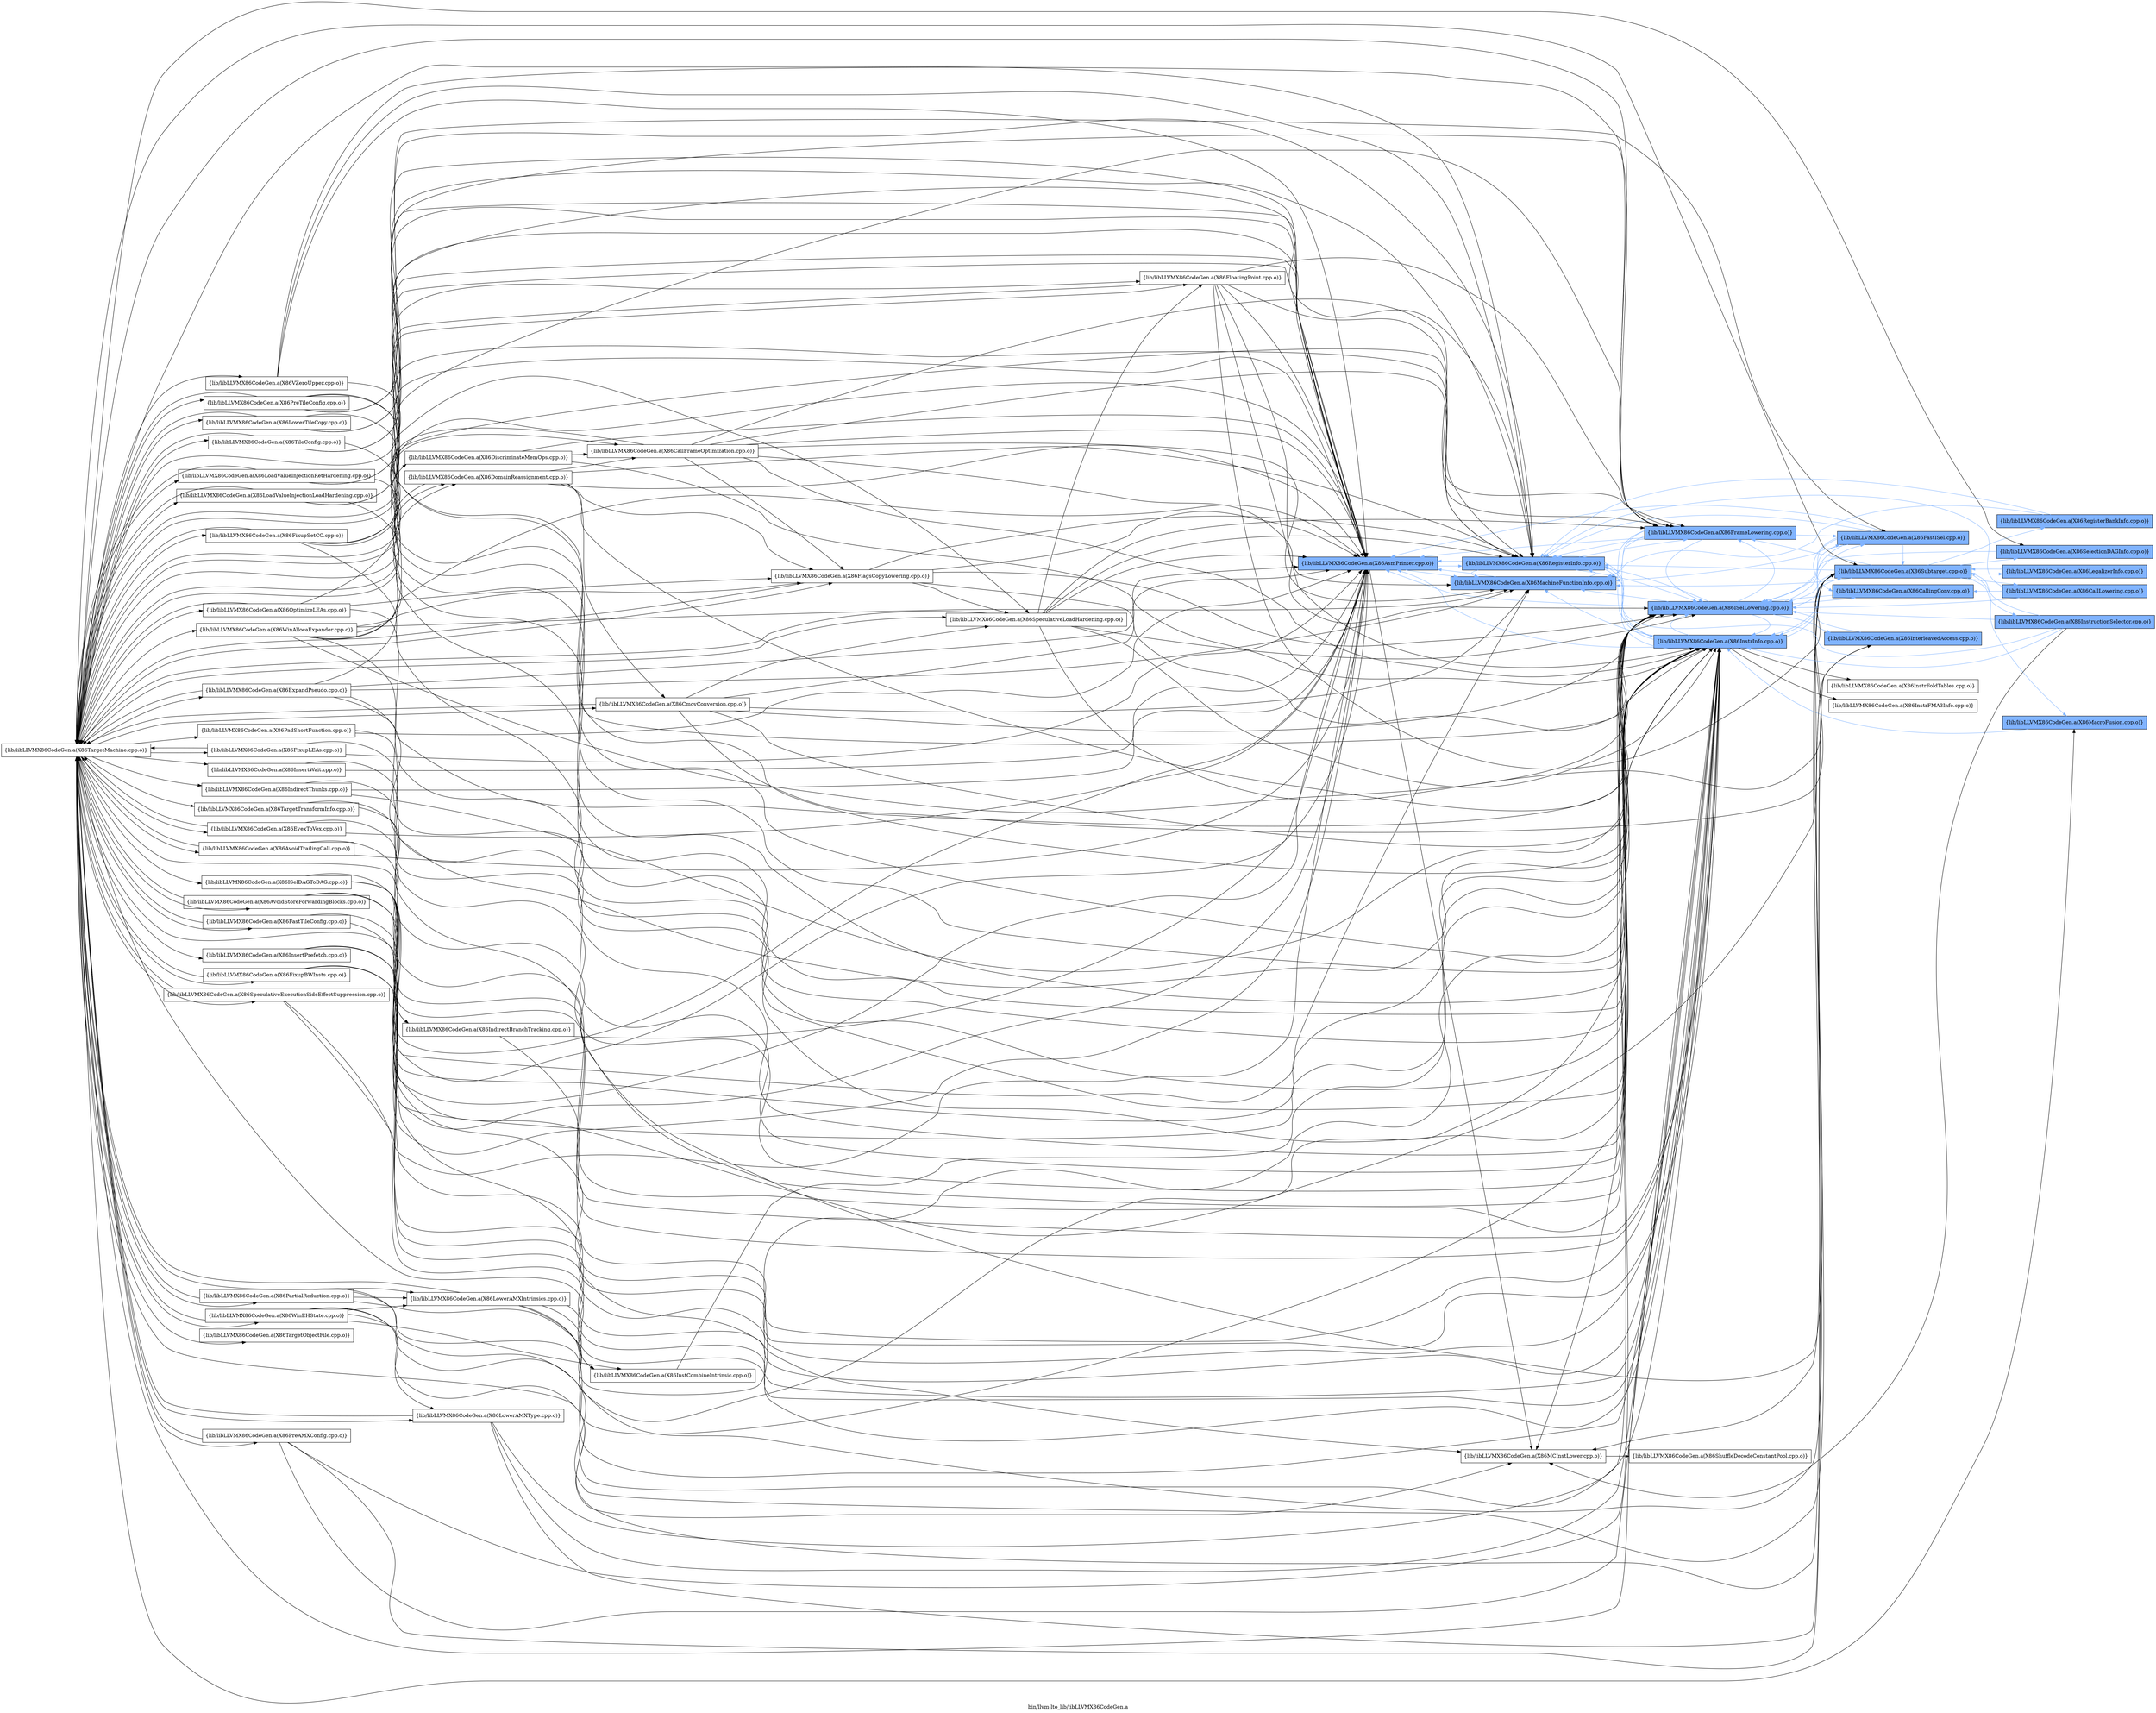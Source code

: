 digraph "bin/llvm-lto_lib/libLLVMX86CodeGen.a" {
	label="bin/llvm-lto_lib/libLLVMX86CodeGen.a";
	rankdir=LR;
	{ rank=same; Node0x557d850bb948;  }
	{ rank=same; Node0x557d850adca8; Node0x557d850acf88; Node0x557d850ad758;  }
	{ rank=same; Node0x557d850aa1e8; Node0x557d850c1348; Node0x557d850a7588; Node0x557d850a7038;  }
	{ rank=same; Node0x557d850c20b8; Node0x557d850a6ae8; Node0x557d850a5c88; Node0x557d850a94c8; Node0x557d850a7cb8; Node0x557d850a63b8;  }

	Node0x557d850bb948 [shape=record,shape=box,group=1,style=filled,fillcolor="0.600000 0.5 1",label="{lib/libLLVMX86CodeGen.a(X86AsmPrinter.cpp.o)}"];
	Node0x557d850bb948 -> Node0x557d850adca8;
	Node0x557d850bb948 -> Node0x557d850acf88[color="0.600000 0.5 1"];
	Node0x557d850bb948 -> Node0x557d850ad758[color="0.600000 0.5 1"];
	Node0x557d850b0ef8 [shape=record,shape=box,group=0,label="{lib/libLLVMX86CodeGen.a(X86TargetMachine.cpp.o)}"];
	Node0x557d850b0ef8 -> Node0x557d850bb948;
	Node0x557d850b0ef8 -> Node0x557d850adca8;
	Node0x557d850b0ef8 -> Node0x557d850ad758;
	Node0x557d850b0ef8 -> Node0x557d850b2cf8;
	Node0x557d850b0ef8 -> Node0x557d850b3478;
	Node0x557d850b0ef8 -> Node0x557d850b3ba8;
	Node0x557d850b0ef8 -> Node0x557d850b4148;
	Node0x557d850b0ef8 -> Node0x557d850af918;
	Node0x557d850b0ef8 -> Node0x557d850aff58;
	Node0x557d850b0ef8 -> Node0x557d850b0728;
	Node0x557d850b0ef8 -> Node0x557d850b0f98;
	Node0x557d850b0ef8 -> Node0x557d850b1718;
	Node0x557d850b0ef8 -> Node0x557d850b1ee8;
	Node0x557d850b0ef8 -> Node0x557d850ad708;
	Node0x557d850b0ef8 -> Node0x557d850c1348;
	Node0x557d850b0ef8 -> Node0x557d850a7588;
	Node0x557d850b0ef8 -> Node0x557d850a7038;
	Node0x557d850b0ef8 -> Node0x557d850a94c8;
	Node0x557d850b0ef8 -> Node0x557d850a9c98;
	Node0x557d850b0ef8 -> Node0x557d850b1678;
	Node0x557d850b0ef8 -> Node0x557d850b0778;
	Node0x557d850b0ef8 -> Node0x557d850afff8;
	Node0x557d850b0ef8 -> Node0x557d850afb48;
	Node0x557d850b0ef8 -> Node0x557d850b4328;
	Node0x557d850b0ef8 -> Node0x557d850b3b08;
	Node0x557d850b0ef8 -> Node0x557d850b3d38;
	Node0x557d850b0ef8 -> Node0x557d850b30b8;
	Node0x557d850b0ef8 -> Node0x557d850b2438;
	Node0x557d850b0ef8 -> Node0x557d850b17b8;
	Node0x557d850b0ef8 -> Node0x557d850b1f38;
	Node0x557d850b0ef8 -> Node0x557d850b11c8;
	Node0x557d850b0ef8 -> Node0x557d850b05e8;
	Node0x557d850b0ef8 -> Node0x557d850b0958;
	Node0x557d850b0ef8 -> Node0x557d850afcd8;
	Node0x557d850b0ef8 -> Node0x557d850aef18;
	Node0x557d850b0ef8 -> Node0x557d850ae798;
	Node0x557d850b0ef8 -> Node0x557d850b7848;
	Node0x557d850b0ef8 -> Node0x557d850c5da8;
	Node0x557d850b0ef8 -> Node0x557d850c5088;
	Node0x557d850b0ef8 -> Node0x557d850c4e58;
	Node0x557d850b0ef8 -> Node0x557d850c4a98;
	Node0x557d850b0ef8 -> Node0x557d850c3e18;
	Node0x557d850b0ef8 -> Node0x557d850c3be8;
	Node0x557d850b0ef8 -> Node0x557d850c7d88;
	Node0x557d850b0ef8 -> Node0x557d850c7ce8;
	Node0x557d850b0ef8 -> Node0x557d850c6fc8;
	Node0x557d850b0ef8 -> Node0x557d850c6e38;
	Node0x557d850adca8 [shape=record,shape=box,group=0,label="{lib/libLLVMX86CodeGen.a(X86MCInstLower.cpp.o)}"];
	Node0x557d850adca8 -> Node0x557d850aa1e8;
	Node0x557d850acf88 [shape=record,shape=box,group=1,style=filled,fillcolor="0.600000 0.5 1",label="{lib/libLLVMX86CodeGen.a(X86MachineFunctionInfo.cpp.o)}"];
	Node0x557d850acf88 -> Node0x557d850bb948[color="0.600000 0.5 1"];
	Node0x557d850acf88 -> Node0x557d850ad758[color="0.600000 0.5 1"];
	Node0x557d850ad758 [shape=record,shape=box,group=1,style=filled,fillcolor="0.600000 0.5 1",label="{lib/libLLVMX86CodeGen.a(X86RegisterInfo.cpp.o)}"];
	Node0x557d850ad758 -> Node0x557d850bb948[color="0.600000 0.5 1"];
	Node0x557d850ad758 -> Node0x557d850acf88[color="0.600000 0.5 1"];
	Node0x557d850ad758 -> Node0x557d850c1348[color="0.600000 0.5 1"];
	Node0x557d850ad758 -> Node0x557d850a7588[color="0.600000 0.5 1"];
	Node0x557d850ad758 -> Node0x557d850a7038[color="0.600000 0.5 1"];
	Node0x557d850aa1e8 [shape=record,shape=box,group=0,label="{lib/libLLVMX86CodeGen.a(X86ShuffleDecodeConstantPool.cpp.o)}"];
	Node0x557d850c1348 [shape=record,shape=box,group=1,style=filled,fillcolor="0.600000 0.5 1",label="{lib/libLLVMX86CodeGen.a(X86ISelLowering.cpp.o)}"];
	Node0x557d850c1348 -> Node0x557d850bb948[color="0.600000 0.5 1"];
	Node0x557d850c1348 -> Node0x557d850adca8;
	Node0x557d850c1348 -> Node0x557d850acf88[color="0.600000 0.5 1"];
	Node0x557d850c1348 -> Node0x557d850ad758[color="0.600000 0.5 1"];
	Node0x557d850c1348 -> Node0x557d850c20b8[color="0.600000 0.5 1"];
	Node0x557d850c1348 -> Node0x557d850a7588[color="0.600000 0.5 1"];
	Node0x557d850c1348 -> Node0x557d850a7038[color="0.600000 0.5 1"];
	Node0x557d850c1348 -> Node0x557d850a6ae8[color="0.600000 0.5 1"];
	Node0x557d850c1348 -> Node0x557d850a5c88[color="0.600000 0.5 1"];
	Node0x557d850c1348 -> Node0x557d850a94c8[color="0.600000 0.5 1"];
	Node0x557d850a7588 [shape=record,shape=box,group=1,style=filled,fillcolor="0.600000 0.5 1",label="{lib/libLLVMX86CodeGen.a(X86InstrInfo.cpp.o)}"];
	Node0x557d850a7588 -> Node0x557d850bb948[color="0.600000 0.5 1"];
	Node0x557d850a7588 -> Node0x557d850acf88[color="0.600000 0.5 1"];
	Node0x557d850a7588 -> Node0x557d850ad758[color="0.600000 0.5 1"];
	Node0x557d850a7588 -> Node0x557d850c1348[color="0.600000 0.5 1"];
	Node0x557d850a7588 -> Node0x557d850c20b8[color="0.600000 0.5 1"];
	Node0x557d850a7588 -> Node0x557d850a7cb8;
	Node0x557d850a7588 -> Node0x557d850a7038[color="0.600000 0.5 1"];
	Node0x557d850a7588 -> Node0x557d850a63b8;
	Node0x557d850a7038 [shape=record,shape=box,group=1,style=filled,fillcolor="0.600000 0.5 1",label="{lib/libLLVMX86CodeGen.a(X86FrameLowering.cpp.o)}"];
	Node0x557d850a7038 -> Node0x557d850bb948[color="0.600000 0.5 1"];
	Node0x557d850a7038 -> Node0x557d850acf88[color="0.600000 0.5 1"];
	Node0x557d850a7038 -> Node0x557d850ad758[color="0.600000 0.5 1"];
	Node0x557d850a7038 -> Node0x557d850c1348[color="0.600000 0.5 1"];
	Node0x557d850a7038 -> Node0x557d850c20b8[color="0.600000 0.5 1"];
	Node0x557d850a7038 -> Node0x557d850a7588[color="0.600000 0.5 1"];
	Node0x557d850c20b8 [shape=record,shape=box,group=1,style=filled,fillcolor="0.600000 0.5 1",label="{lib/libLLVMX86CodeGen.a(X86FastISel.cpp.o)}"];
	Node0x557d850c20b8 -> Node0x557d850bb948[color="0.600000 0.5 1"];
	Node0x557d850c20b8 -> Node0x557d850acf88[color="0.600000 0.5 1"];
	Node0x557d850c20b8 -> Node0x557d850ad758[color="0.600000 0.5 1"];
	Node0x557d850c20b8 -> Node0x557d850c1348[color="0.600000 0.5 1"];
	Node0x557d850c20b8 -> Node0x557d850a7588[color="0.600000 0.5 1"];
	Node0x557d850c20b8 -> Node0x557d850a6ae8[color="0.600000 0.5 1"];
	Node0x557d850c20b8 -> Node0x557d850a94c8[color="0.600000 0.5 1"];
	Node0x557d850a6ae8 [shape=record,shape=box,group=1,style=filled,fillcolor="0.600000 0.5 1",label="{lib/libLLVMX86CodeGen.a(X86CallingConv.cpp.o)}"];
	Node0x557d850a6ae8 -> Node0x557d850c1348[color="0.600000 0.5 1"];
	Node0x557d850a5c88 [shape=record,shape=box,group=1,style=filled,fillcolor="0.600000 0.5 1",label="{lib/libLLVMX86CodeGen.a(X86InterleavedAccess.cpp.o)}"];
	Node0x557d850a5c88 -> Node0x557d850c1348[color="0.600000 0.5 1"];
	Node0x557d850a94c8 [shape=record,shape=box,group=1,style=filled,fillcolor="0.600000 0.5 1",label="{lib/libLLVMX86CodeGen.a(X86Subtarget.cpp.o)}"];
	Node0x557d850a94c8 -> Node0x557d850adca8;
	Node0x557d850a94c8 -> Node0x557d850acf88[color="0.600000 0.5 1"];
	Node0x557d850a94c8 -> Node0x557d850ad758[color="0.600000 0.5 1"];
	Node0x557d850a94c8 -> Node0x557d850c1348[color="0.600000 0.5 1"];
	Node0x557d850a94c8 -> Node0x557d850a7588[color="0.600000 0.5 1"];
	Node0x557d850a94c8 -> Node0x557d850a7038[color="0.600000 0.5 1"];
	Node0x557d850a94c8 -> Node0x557d850a9c98[color="0.600000 0.5 1"];
	Node0x557d850a94c8 -> Node0x557d850ae6a8[color="0.600000 0.5 1"];
	Node0x557d850a94c8 -> Node0x557d850ad988[color="0.600000 0.5 1"];
	Node0x557d850a94c8 -> Node0x557d850ad7a8[color="0.600000 0.5 1"];
	Node0x557d850a94c8 -> Node0x557d850b1e48[color="0.600000 0.5 1"];
	Node0x557d850a94c8 -> Node0x557d850b1678[color="0.600000 0.5 1"];
	Node0x557d850a7cb8 [shape=record,shape=box,group=0,label="{lib/libLLVMX86CodeGen.a(X86InstrFoldTables.cpp.o)}"];
	Node0x557d850a63b8 [shape=record,shape=box,group=0,label="{lib/libLLVMX86CodeGen.a(X86InstrFMA3Info.cpp.o)}"];
	Node0x557d850a9c98 [shape=record,shape=box,group=1,style=filled,fillcolor="0.600000 0.5 1",label="{lib/libLLVMX86CodeGen.a(X86SelectionDAGInfo.cpp.o)}"];
	Node0x557d850a9c98 -> Node0x557d850c1348[color="0.600000 0.5 1"];
	Node0x557d850ae6a8 [shape=record,shape=box,group=1,style=filled,fillcolor="0.600000 0.5 1",label="{lib/libLLVMX86CodeGen.a(X86CallLowering.cpp.o)}"];
	Node0x557d850ae6a8 -> Node0x557d850ad758[color="0.600000 0.5 1"];
	Node0x557d850ae6a8 -> Node0x557d850c1348[color="0.600000 0.5 1"];
	Node0x557d850ae6a8 -> Node0x557d850a6ae8[color="0.600000 0.5 1"];
	Node0x557d850ad988 [shape=record,shape=box,group=1,style=filled,fillcolor="0.600000 0.5 1",label="{lib/libLLVMX86CodeGen.a(X86LegalizerInfo.cpp.o)}"];
	Node0x557d850ad988 -> Node0x557d850a94c8[color="0.600000 0.5 1"];
	Node0x557d850ad7a8 [shape=record,shape=box,group=1,style=filled,fillcolor="0.600000 0.5 1",label="{lib/libLLVMX86CodeGen.a(X86RegisterBankInfo.cpp.o)}"];
	Node0x557d850ad7a8 -> Node0x557d850acf88[color="0.600000 0.5 1"];
	Node0x557d850ad7a8 -> Node0x557d850ad758[color="0.600000 0.5 1"];
	Node0x557d850b1e48 [shape=record,shape=box,group=1,style=filled,fillcolor="0.600000 0.5 1",label="{lib/libLLVMX86CodeGen.a(X86InstructionSelector.cpp.o)}"];
	Node0x557d850b1e48 -> Node0x557d850adca8;
	Node0x557d850b1e48 -> Node0x557d850ad758[color="0.600000 0.5 1"];
	Node0x557d850b1e48 -> Node0x557d850c1348[color="0.600000 0.5 1"];
	Node0x557d850b1e48 -> Node0x557d850a7588[color="0.600000 0.5 1"];
	Node0x557d850b1e48 -> Node0x557d850a94c8[color="0.600000 0.5 1"];
	Node0x557d850b1678 [shape=record,shape=box,group=1,style=filled,fillcolor="0.600000 0.5 1",label="{lib/libLLVMX86CodeGen.a(X86MacroFusion.cpp.o)}"];
	Node0x557d850b1678 -> Node0x557d850a7588[color="0.600000 0.5 1"];
	Node0x557d850b2cf8 [shape=record,shape=box,group=0,label="{lib/libLLVMX86CodeGen.a(X86ExpandPseudo.cpp.o)}"];
	Node0x557d850b2cf8 -> Node0x557d850bb948;
	Node0x557d850b2cf8 -> Node0x557d850acf88;
	Node0x557d850b2cf8 -> Node0x557d850c1348;
	Node0x557d850b2cf8 -> Node0x557d850a7588;
	Node0x557d850b2cf8 -> Node0x557d850a7038;
	Node0x557d850b2cf8 -> Node0x557d850b0ef8;
	Node0x557d850b3478 [shape=record,shape=box,group=0,label="{lib/libLLVMX86CodeGen.a(X86LowerTileCopy.cpp.o)}"];
	Node0x557d850b3478 -> Node0x557d850bb948;
	Node0x557d850b3478 -> Node0x557d850ad758;
	Node0x557d850b3478 -> Node0x557d850a7588;
	Node0x557d850b3478 -> Node0x557d850b0ef8;
	Node0x557d850b3ba8 [shape=record,shape=box,group=0,label="{lib/libLLVMX86CodeGen.a(X86FloatingPoint.cpp.o)}"];
	Node0x557d850b3ba8 -> Node0x557d850bb948;
	Node0x557d850b3ba8 -> Node0x557d850acf88;
	Node0x557d850b3ba8 -> Node0x557d850ad758;
	Node0x557d850b3ba8 -> Node0x557d850a7588;
	Node0x557d850b3ba8 -> Node0x557d850a7038;
	Node0x557d850b3ba8 -> Node0x557d850a94c8;
	Node0x557d850b3ba8 -> Node0x557d850b0ef8;
	Node0x557d850b4148 [shape=record,shape=box,group=0,label="{lib/libLLVMX86CodeGen.a(X86LoadValueInjectionLoadHardening.cpp.o)}"];
	Node0x557d850b4148 -> Node0x557d850bb948;
	Node0x557d850b4148 -> Node0x557d850b3ba8;
	Node0x557d850b4148 -> Node0x557d850a7588;
	Node0x557d850b4148 -> Node0x557d850b0ef8;
	Node0x557d850af918 [shape=record,shape=box,group=0,label="{lib/libLLVMX86CodeGen.a(X86FastTileConfig.cpp.o)}"];
	Node0x557d850af918 -> Node0x557d850bb948;
	Node0x557d850af918 -> Node0x557d850a7588;
	Node0x557d850af918 -> Node0x557d850b0ef8;
	Node0x557d850aff58 [shape=record,shape=box,group=0,label="{lib/libLLVMX86CodeGen.a(X86TileConfig.cpp.o)}"];
	Node0x557d850aff58 -> Node0x557d850bb948;
	Node0x557d850aff58 -> Node0x557d850a7588;
	Node0x557d850aff58 -> Node0x557d850a7038;
	Node0x557d850aff58 -> Node0x557d850b0ef8;
	Node0x557d850b0728 [shape=record,shape=box,group=0,label="{lib/libLLVMX86CodeGen.a(X86SpeculativeLoadHardening.cpp.o)}"];
	Node0x557d850b0728 -> Node0x557d850bb948;
	Node0x557d850b0728 -> Node0x557d850ad758;
	Node0x557d850b0728 -> Node0x557d850b3ba8;
	Node0x557d850b0728 -> Node0x557d850c1348;
	Node0x557d850b0728 -> Node0x557d850a7588;
	Node0x557d850b0728 -> Node0x557d850a7038;
	Node0x557d850b0728 -> Node0x557d850a94c8;
	Node0x557d850b0728 -> Node0x557d850b0ef8;
	Node0x557d850b0f98 [shape=record,shape=box,group=0,label="{lib/libLLVMX86CodeGen.a(X86FlagsCopyLowering.cpp.o)}"];
	Node0x557d850b0f98 -> Node0x557d850bb948;
	Node0x557d850b0f98 -> Node0x557d850ad758;
	Node0x557d850b0f98 -> Node0x557d850b0728;
	Node0x557d850b0f98 -> Node0x557d850c1348;
	Node0x557d850b0f98 -> Node0x557d850a7588;
	Node0x557d850b0f98 -> Node0x557d850b0ef8;
	Node0x557d850b1718 [shape=record,shape=box,group=0,label="{lib/libLLVMX86CodeGen.a(X86FixupSetCC.cpp.o)}"];
	Node0x557d850b1718 -> Node0x557d850bb948;
	Node0x557d850b1718 -> Node0x557d850ad758;
	Node0x557d850b1718 -> Node0x557d850b0728;
	Node0x557d850b1718 -> Node0x557d850a7588;
	Node0x557d850b1718 -> Node0x557d850b0ef8;
	Node0x557d850b1ee8 [shape=record,shape=box,group=0,label="{lib/libLLVMX86CodeGen.a(X86OptimizeLEAs.cpp.o)}"];
	Node0x557d850b1ee8 -> Node0x557d850bb948;
	Node0x557d850b1ee8 -> Node0x557d850b0f98;
	Node0x557d850b1ee8 -> Node0x557d850a7588;
	Node0x557d850b1ee8 -> Node0x557d850b0ef8;
	Node0x557d850ad708 [shape=record,shape=box,group=0,label="{lib/libLLVMX86CodeGen.a(X86CallFrameOptimization.cpp.o)}"];
	Node0x557d850ad708 -> Node0x557d850bb948;
	Node0x557d850ad708 -> Node0x557d850acf88;
	Node0x557d850ad708 -> Node0x557d850ad758;
	Node0x557d850ad708 -> Node0x557d850b0f98;
	Node0x557d850ad708 -> Node0x557d850c1348;
	Node0x557d850ad708 -> Node0x557d850a7588;
	Node0x557d850ad708 -> Node0x557d850a7038;
	Node0x557d850ad708 -> Node0x557d850b0ef8;
	Node0x557d850b0778 [shape=record,shape=box,group=0,label="{lib/libLLVMX86CodeGen.a(X86InstCombineIntrinsic.cpp.o)}"];
	Node0x557d850b0778 -> Node0x557d850c1348;
	Node0x557d850afff8 [shape=record,shape=box,group=0,label="{lib/libLLVMX86CodeGen.a(X86SpeculativeExecutionSideEffectSuppression.cpp.o)}"];
	Node0x557d850afff8 -> Node0x557d850bb948;
	Node0x557d850afff8 -> Node0x557d850a7588;
	Node0x557d850afff8 -> Node0x557d850b0ef8;
	Node0x557d850afb48 [shape=record,shape=box,group=0,label="{lib/libLLVMX86CodeGen.a(X86IndirectThunks.cpp.o)}"];
	Node0x557d850afb48 -> Node0x557d850bb948;
	Node0x557d850afb48 -> Node0x557d850c1348;
	Node0x557d850afb48 -> Node0x557d850a7588;
	Node0x557d850b4328 [shape=record,shape=box,group=0,label="{lib/libLLVMX86CodeGen.a(X86LoadValueInjectionRetHardening.cpp.o)}"];
	Node0x557d850b4328 -> Node0x557d850bb948;
	Node0x557d850b4328 -> Node0x557d850ad758;
	Node0x557d850b4328 -> Node0x557d850a7588;
	Node0x557d850b4328 -> Node0x557d850b0ef8;
	Node0x557d850b3b08 [shape=record,shape=box,group=0,label="{lib/libLLVMX86CodeGen.a(X86AvoidTrailingCall.cpp.o)}"];
	Node0x557d850b3b08 -> Node0x557d850bb948;
	Node0x557d850b3b08 -> Node0x557d850a7588;
	Node0x557d850b3b08 -> Node0x557d850b0ef8;
	Node0x557d850b3d38 [shape=record,shape=box,group=0,label="{lib/libLLVMX86CodeGen.a(X86AvoidStoreForwardingBlocks.cpp.o)}"];
	Node0x557d850b3d38 -> Node0x557d850bb948;
	Node0x557d850b3d38 -> Node0x557d850a7588;
	Node0x557d850b3d38 -> Node0x557d850b0ef8;
	Node0x557d850b30b8 [shape=record,shape=box,group=0,label="{lib/libLLVMX86CodeGen.a(X86PreTileConfig.cpp.o)}"];
	Node0x557d850b30b8 -> Node0x557d850bb948;
	Node0x557d850b30b8 -> Node0x557d850ad758;
	Node0x557d850b30b8 -> Node0x557d850c1348;
	Node0x557d850b30b8 -> Node0x557d850c20b8;
	Node0x557d850b30b8 -> Node0x557d850a7588;
	Node0x557d850b30b8 -> Node0x557d850b0ef8;
	Node0x557d850b2438 [shape=record,shape=box,group=0,label="{lib/libLLVMX86CodeGen.a(X86CmovConversion.cpp.o)}"];
	Node0x557d850b2438 -> Node0x557d850bb948;
	Node0x557d850b2438 -> Node0x557d850acf88;
	Node0x557d850b2438 -> Node0x557d850b0728;
	Node0x557d850b2438 -> Node0x557d850c1348;
	Node0x557d850b2438 -> Node0x557d850a7588;
	Node0x557d850b2438 -> Node0x557d850a94c8;
	Node0x557d850b2438 -> Node0x557d850b0ef8;
	Node0x557d850b17b8 [shape=record,shape=box,group=0,label="{lib/libLLVMX86CodeGen.a(X86ISelDAGToDAG.cpp.o)}"];
	Node0x557d850b17b8 -> Node0x557d850bb948;
	Node0x557d850b17b8 -> Node0x557d850adca8;
	Node0x557d850b17b8 -> Node0x557d850acf88;
	Node0x557d850b17b8 -> Node0x557d850c1348;
	Node0x557d850b17b8 -> Node0x557d850a7588;
	Node0x557d850b17b8 -> Node0x557d850a94c8;
	Node0x557d850b17b8 -> Node0x557d850b1f38;
	Node0x557d850b1f38 [shape=record,shape=box,group=0,label="{lib/libLLVMX86CodeGen.a(X86IndirectBranchTracking.cpp.o)}"];
	Node0x557d850b1f38 -> Node0x557d850bb948;
	Node0x557d850b1f38 -> Node0x557d850a7588;
	Node0x557d850b11c8 [shape=record,shape=box,group=0,label="{lib/libLLVMX86CodeGen.a(X86EvexToVex.cpp.o)}"];
	Node0x557d850b11c8 -> Node0x557d850bb948;
	Node0x557d850b11c8 -> Node0x557d850a7588;
	Node0x557d850b11c8 -> Node0x557d850b0ef8;
	Node0x557d850b05e8 [shape=record,shape=box,group=0,label="{lib/libLLVMX86CodeGen.a(X86DiscriminateMemOps.cpp.o)}"];
	Node0x557d850b05e8 -> Node0x557d850bb948;
	Node0x557d850b05e8 -> Node0x557d850ad708;
	Node0x557d850b05e8 -> Node0x557d850a7588;
	Node0x557d850b0958 [shape=record,shape=box,group=0,label="{lib/libLLVMX86CodeGen.a(X86InsertPrefetch.cpp.o)}"];
	Node0x557d850b0958 -> Node0x557d850bb948;
	Node0x557d850b0958 -> Node0x557d850a7588;
	Node0x557d850afcd8 [shape=record,shape=box,group=0,label="{lib/libLLVMX86CodeGen.a(X86FixupBWInsts.cpp.o)}"];
	Node0x557d850afcd8 -> Node0x557d850bb948;
	Node0x557d850afcd8 -> Node0x557d850a7588;
	Node0x557d850afcd8 -> Node0x557d850b0ef8;
	Node0x557d850aef18 [shape=record,shape=box,group=0,label="{lib/libLLVMX86CodeGen.a(X86PadShortFunction.cpp.o)}"];
	Node0x557d850aef18 -> Node0x557d850bb948;
	Node0x557d850aef18 -> Node0x557d850a7588;
	Node0x557d850ae798 [shape=record,shape=box,group=0,label="{lib/libLLVMX86CodeGen.a(X86FixupLEAs.cpp.o)}"];
	Node0x557d850ae798 -> Node0x557d850bb948;
	Node0x557d850ae798 -> Node0x557d850a7588;
	Node0x557d850ae798 -> Node0x557d850b0ef8;
	Node0x557d850b7848 [shape=record,shape=box,group=0,label="{lib/libLLVMX86CodeGen.a(X86LowerAMXIntrinsics.cpp.o)}"];
	Node0x557d850b7848 -> Node0x557d850c1348;
	Node0x557d850b7848 -> Node0x557d850a7588;
	Node0x557d850b7848 -> Node0x557d850a5c88;
	Node0x557d850b7848 -> Node0x557d850b0ef8;
	Node0x557d850b7848 -> Node0x557d850b0778;
	Node0x557d850c5da8 [shape=record,shape=box,group=0,label="{lib/libLLVMX86CodeGen.a(X86LowerAMXType.cpp.o)}"];
	Node0x557d850c5da8 -> Node0x557d850c1348;
	Node0x557d850c5da8 -> Node0x557d850a7588;
	Node0x557d850c5da8 -> Node0x557d850a5c88;
	Node0x557d850c5da8 -> Node0x557d850b0ef8;
	Node0x557d850c5088 [shape=record,shape=box,group=0,label="{lib/libLLVMX86CodeGen.a(X86PreAMXConfig.cpp.o)}"];
	Node0x557d850c5088 -> Node0x557d850c1348;
	Node0x557d850c5088 -> Node0x557d850a7588;
	Node0x557d850c5088 -> Node0x557d850a5c88;
	Node0x557d850c5088 -> Node0x557d850b0ef8;
	Node0x557d850c4e58 [shape=record,shape=box,group=0,label="{lib/libLLVMX86CodeGen.a(X86DomainReassignment.cpp.o)}"];
	Node0x557d850c4e58 -> Node0x557d850bb948;
	Node0x557d850c4e58 -> Node0x557d850ad758;
	Node0x557d850c4e58 -> Node0x557d850b0f98;
	Node0x557d850c4e58 -> Node0x557d850ad708;
	Node0x557d850c4e58 -> Node0x557d850a7588;
	Node0x557d850c4e58 -> Node0x557d850b0ef8;
	Node0x557d850c4e58 -> Node0x557d850b2438;
	Node0x557d850c4a98 [shape=record,shape=box,group=0,label="{lib/libLLVMX86CodeGen.a(X86PartialReduction.cpp.o)}"];
	Node0x557d850c4a98 -> Node0x557d850c1348;
	Node0x557d850c4a98 -> Node0x557d850a7588;
	Node0x557d850c4a98 -> Node0x557d850a5c88;
	Node0x557d850c4a98 -> Node0x557d850b0ef8;
	Node0x557d850c4a98 -> Node0x557d850b7848;
	Node0x557d850c3e18 [shape=record,shape=box,group=0,label="{lib/libLLVMX86CodeGen.a(X86TargetObjectFile.cpp.o)}"];
	Node0x557d850c3be8 [shape=record,shape=box,group=0,label="{lib/libLLVMX86CodeGen.a(X86TargetTransformInfo.cpp.o)}"];
	Node0x557d850c3be8 -> Node0x557d850c1348;
	Node0x557d850c3be8 -> Node0x557d850a94c8;
	Node0x557d850c7d88 [shape=record,shape=box,group=0,label="{lib/libLLVMX86CodeGen.a(X86VZeroUpper.cpp.o)}"];
	Node0x557d850c7d88 -> Node0x557d850bb948;
	Node0x557d850c7d88 -> Node0x557d850ad758;
	Node0x557d850c7d88 -> Node0x557d850a7588;
	Node0x557d850c7d88 -> Node0x557d850a7038;
	Node0x557d850c7ce8 [shape=record,shape=box,group=0,label="{lib/libLLVMX86CodeGen.a(X86WinAllocaExpander.cpp.o)}"];
	Node0x557d850c7ce8 -> Node0x557d850bb948;
	Node0x557d850c7ce8 -> Node0x557d850acf88;
	Node0x557d850c7ce8 -> Node0x557d850b0f98;
	Node0x557d850c7ce8 -> Node0x557d850c1348;
	Node0x557d850c7ce8 -> Node0x557d850a7588;
	Node0x557d850c7ce8 -> Node0x557d850a7038;
	Node0x557d850c7ce8 -> Node0x557d850c4e58;
	Node0x557d850c6fc8 [shape=record,shape=box,group=0,label="{lib/libLLVMX86CodeGen.a(X86WinEHState.cpp.o)}"];
	Node0x557d850c6fc8 -> Node0x557d850c1348;
	Node0x557d850c6fc8 -> Node0x557d850a5c88;
	Node0x557d850c6fc8 -> Node0x557d850b0ef8;
	Node0x557d850c6fc8 -> Node0x557d850b0778;
	Node0x557d850c6fc8 -> Node0x557d850b7848;
	Node0x557d850c6fc8 -> Node0x557d850c5da8;
	Node0x557d850c6e38 [shape=record,shape=box,group=0,label="{lib/libLLVMX86CodeGen.a(X86InsertWait.cpp.o)}"];
	Node0x557d850c6e38 -> Node0x557d850bb948;
	Node0x557d850c6e38 -> Node0x557d850a7588;
}
